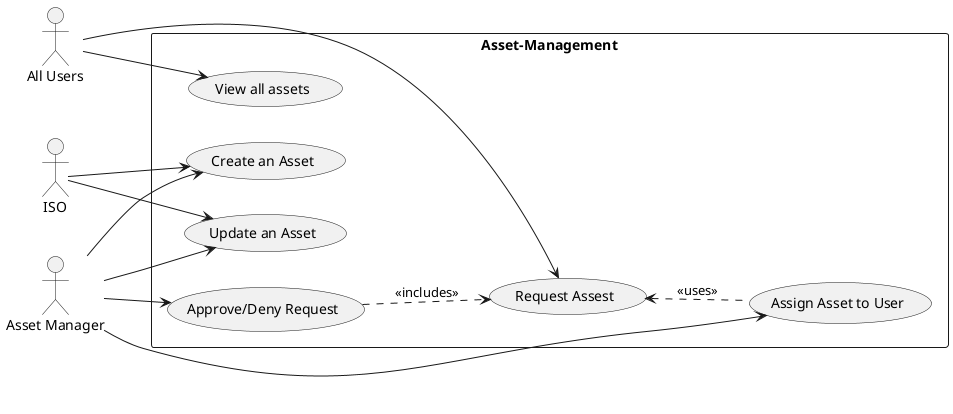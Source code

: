 @startuml
left to right direction
actor "Asset Manager" as am
actor "ISO" as iso
actor "All Users" as user
rectangle Asset-Management {
  usecase "Create an Asset" as UC1
  usecase "Update an Asset" as UC2
  usecase "Assign Asset to User" as UC3
  usecase "View all assets" as UC4
  usecase "Request Assest" as UC5
  usecase "Approve/Deny Request" as UC6
}
iso --> UC1
iso --> UC2
am --> UC1
am --> UC2
am --> UC3
am --> UC6
user --> UC4
user --> UC5
UC5 <.. UC3 : <<uses>>
UC6 ..> UC5 : <<includes>>
@enduml